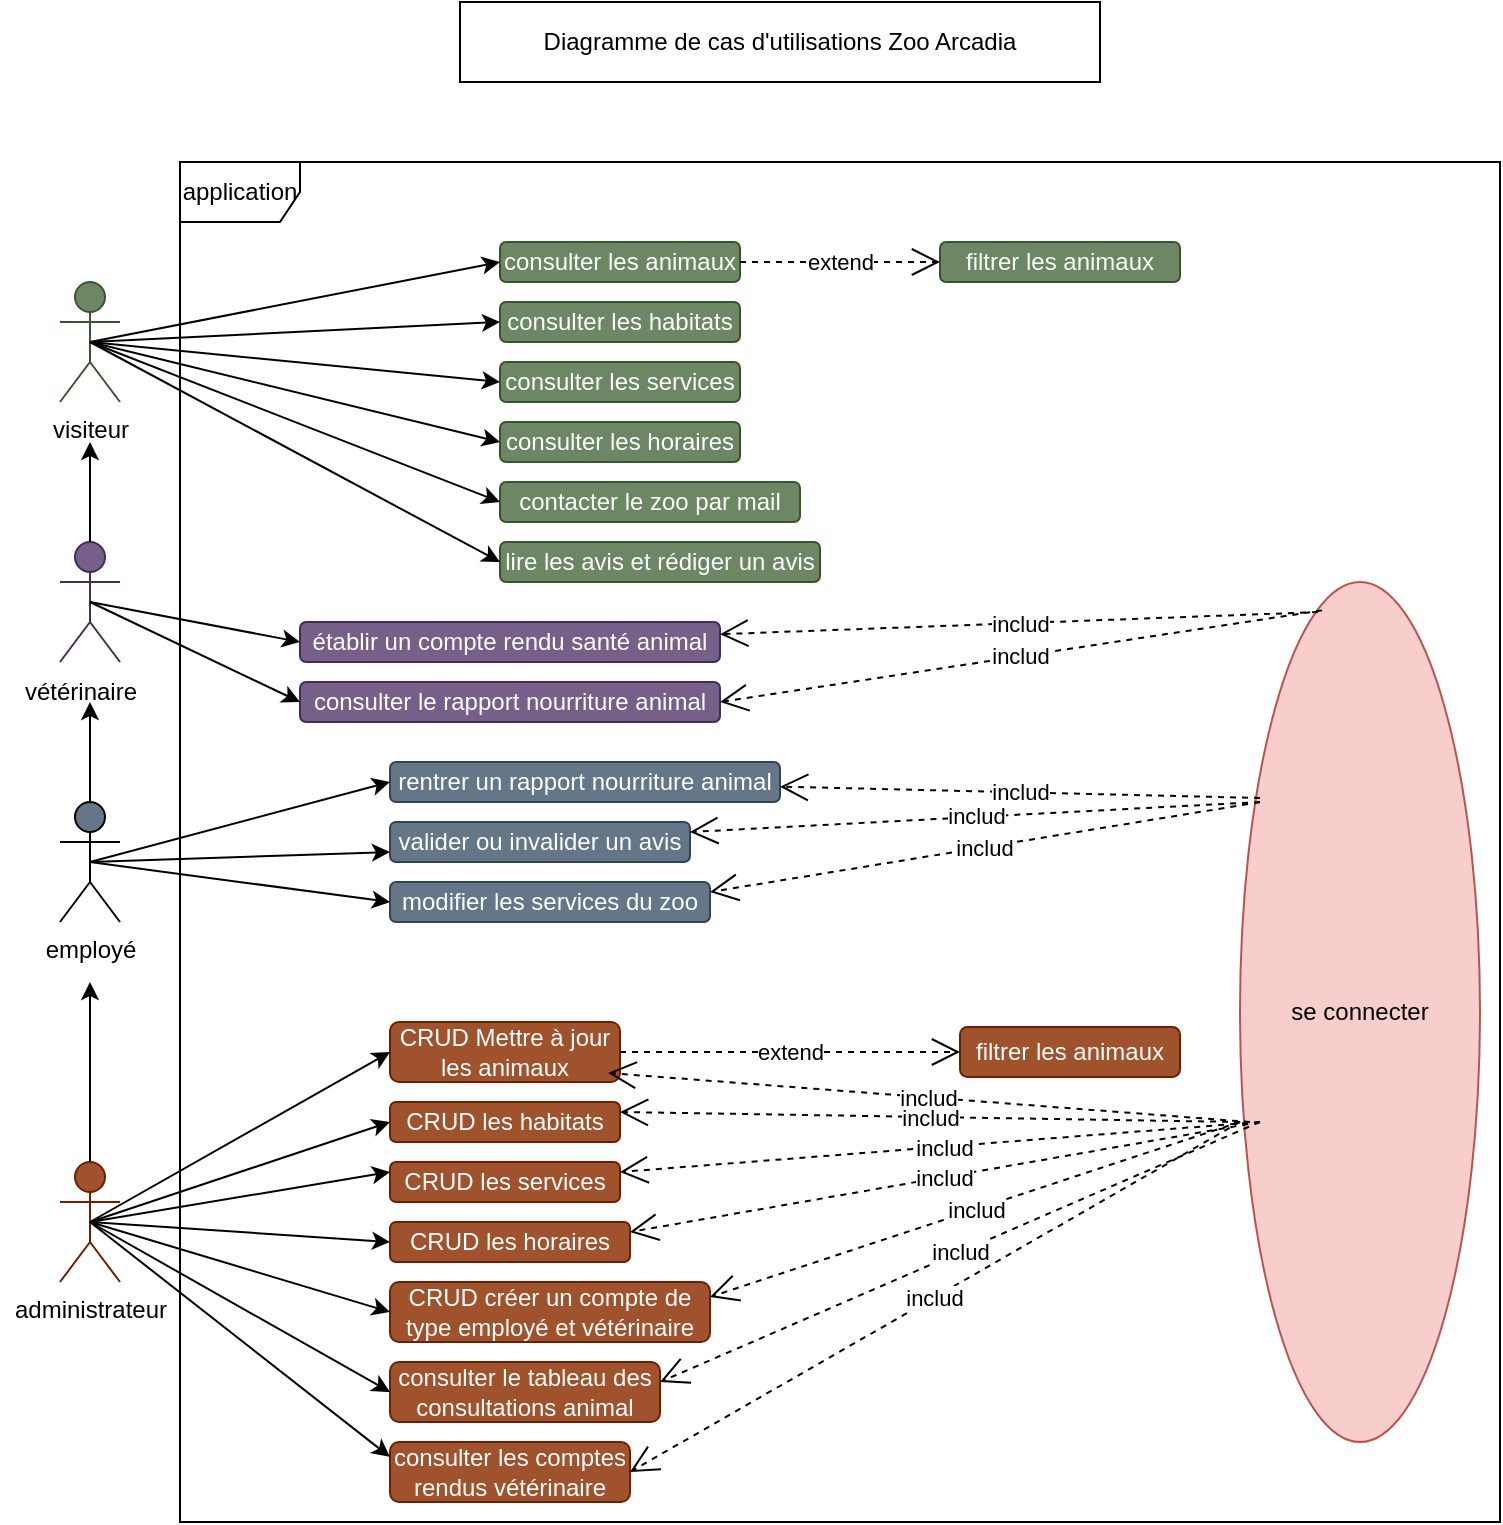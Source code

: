 <mxfile version="24.8.3">
  <diagram name="Page-1" id="GWUrmtqu_i6PK0sugmxd">
    <mxGraphModel dx="880" dy="460" grid="1" gridSize="10" guides="1" tooltips="1" connect="1" arrows="1" fold="1" page="1" pageScale="1" pageWidth="827" pageHeight="1169" math="0" shadow="0">
      <root>
        <mxCell id="0" />
        <mxCell id="1" parent="0" />
        <mxCell id="8yztRhxNbyGp6tY24NXK-126" value="Diagramme de cas d&#39;utilisations Zoo Arcadia" style="rounded=0;whiteSpace=wrap;html=1;" vertex="1" parent="1">
          <mxGeometry x="240" y="110" width="320" height="40" as="geometry" />
        </mxCell>
        <mxCell id="8yztRhxNbyGp6tY24NXK-127" value="&lt;font color=&quot;#000000&quot;&gt;visiteur&lt;/font&gt;" style="shape=umlActor;verticalLabelPosition=bottom;verticalAlign=top;html=1;outlineConnect=0;fillColor=#6d8764;fontColor=#ffffff;strokeColor=#3A5431;" vertex="1" parent="1">
          <mxGeometry x="40" y="250" width="30" height="60" as="geometry" />
        </mxCell>
        <mxCell id="8yztRhxNbyGp6tY24NXK-128" value="vétérinait" style="shape=umlActor;verticalLabelPosition=bottom;verticalAlign=top;html=1;outlineConnect=0;fillColor=#76608a;fontColor=#ffffff;strokeColor=#432D57;" vertex="1" parent="1">
          <mxGeometry x="40" y="380" width="30" height="60" as="geometry" />
        </mxCell>
        <mxCell id="8yztRhxNbyGp6tY24NXK-129" value="&lt;font color=&quot;#000000&quot;&gt;employé&lt;/font&gt;&lt;div&gt;&lt;font color=&quot;#000000&quot;&gt;&lt;br&gt;&lt;/font&gt;&lt;/div&gt;" style="shape=umlActor;verticalLabelPosition=bottom;verticalAlign=top;html=1;outlineConnect=0;fillColor=#647687;fontColor=#ffffff;strokeColor=#000000;" vertex="1" parent="1">
          <mxGeometry x="40" y="510" width="30" height="60" as="geometry" />
        </mxCell>
        <mxCell id="8yztRhxNbyGp6tY24NXK-130" value="&lt;font color=&quot;#000000&quot;&gt;administrateur&lt;/font&gt;" style="shape=umlActor;verticalLabelPosition=bottom;verticalAlign=top;html=1;outlineConnect=0;fillColor=#a0522d;strokeColor=#6D1F00;fontColor=#ffffff;" vertex="1" parent="1">
          <mxGeometry x="40" y="690" width="30" height="60" as="geometry" />
        </mxCell>
        <mxCell id="8yztRhxNbyGp6tY24NXK-131" value="filtrer les animaux" style="rounded=1;whiteSpace=wrap;html=1;fillColor=#6d8764;strokeColor=#3A5431;fontColor=#ffffff;" vertex="1" parent="1">
          <mxGeometry x="480" y="230" width="120" height="20" as="geometry" />
        </mxCell>
        <mxCell id="8yztRhxNbyGp6tY24NXK-132" value="consulter les animaux" style="rounded=1;whiteSpace=wrap;html=1;fillColor=#6d8764;strokeColor=#3A5431;fontColor=#ffffff;" vertex="1" parent="1">
          <mxGeometry x="260" y="230" width="120" height="20" as="geometry" />
        </mxCell>
        <mxCell id="8yztRhxNbyGp6tY24NXK-133" value="consulter les habitats" style="rounded=1;whiteSpace=wrap;html=1;fillColor=#6d8764;strokeColor=#3A5431;fontColor=#ffffff;" vertex="1" parent="1">
          <mxGeometry x="260" y="260" width="120" height="20" as="geometry" />
        </mxCell>
        <mxCell id="8yztRhxNbyGp6tY24NXK-134" value="consulter les services" style="rounded=1;whiteSpace=wrap;html=1;fillColor=#6d8764;strokeColor=#3A5431;fontColor=#ffffff;" vertex="1" parent="1">
          <mxGeometry x="260" y="290" width="120" height="20" as="geometry" />
        </mxCell>
        <mxCell id="8yztRhxNbyGp6tY24NXK-135" value="lire les avis et rédiger un avis" style="rounded=1;whiteSpace=wrap;html=1;fillColor=#6d8764;strokeColor=#3A5431;fontColor=#ffffff;" vertex="1" parent="1">
          <mxGeometry x="260" y="380" width="160" height="20" as="geometry" />
        </mxCell>
        <mxCell id="8yztRhxNbyGp6tY24NXK-136" value="contacter le zoo par mail" style="rounded=1;whiteSpace=wrap;html=1;fillColor=#6d8764;strokeColor=#3A5431;fontColor=#ffffff;" vertex="1" parent="1">
          <mxGeometry x="260" y="350" width="150" height="20" as="geometry" />
        </mxCell>
        <mxCell id="8yztRhxNbyGp6tY24NXK-137" value="consulter les horaires" style="rounded=1;whiteSpace=wrap;html=1;fillColor=#6d8764;strokeColor=#3A5431;fontColor=#ffffff;" vertex="1" parent="1">
          <mxGeometry x="260" y="320" width="120" height="20" as="geometry" />
        </mxCell>
        <mxCell id="8yztRhxNbyGp6tY24NXK-138" value="" style="endArrow=classic;html=1;rounded=0;entryX=0;entryY=0.5;entryDx=0;entryDy=0;exitX=0.5;exitY=0.5;exitDx=0;exitDy=0;exitPerimeter=0;" edge="1" parent="1" source="8yztRhxNbyGp6tY24NXK-127" target="8yztRhxNbyGp6tY24NXK-133">
          <mxGeometry width="50" height="50" relative="1" as="geometry">
            <mxPoint x="430" y="460" as="sourcePoint" />
            <mxPoint x="480" y="410" as="targetPoint" />
          </mxGeometry>
        </mxCell>
        <mxCell id="8yztRhxNbyGp6tY24NXK-139" value="" style="endArrow=classic;html=1;rounded=0;entryX=0;entryY=0.5;entryDx=0;entryDy=0;exitX=0.5;exitY=0.5;exitDx=0;exitDy=0;exitPerimeter=0;" edge="1" parent="1" source="8yztRhxNbyGp6tY24NXK-127" target="8yztRhxNbyGp6tY24NXK-132">
          <mxGeometry width="50" height="50" relative="1" as="geometry">
            <mxPoint x="430" y="460" as="sourcePoint" />
            <mxPoint x="480" y="410" as="targetPoint" />
          </mxGeometry>
        </mxCell>
        <mxCell id="8yztRhxNbyGp6tY24NXK-140" value="" style="endArrow=classic;html=1;rounded=0;exitX=0.5;exitY=0.5;exitDx=0;exitDy=0;exitPerimeter=0;entryX=0;entryY=0.5;entryDx=0;entryDy=0;" edge="1" parent="1" source="8yztRhxNbyGp6tY24NXK-127" target="8yztRhxNbyGp6tY24NXK-134">
          <mxGeometry width="50" height="50" relative="1" as="geometry">
            <mxPoint x="430" y="460" as="sourcePoint" />
            <mxPoint x="480" y="410" as="targetPoint" />
          </mxGeometry>
        </mxCell>
        <mxCell id="8yztRhxNbyGp6tY24NXK-141" value="" style="endArrow=classic;html=1;rounded=0;entryX=0;entryY=0.5;entryDx=0;entryDy=0;exitX=0.5;exitY=0.5;exitDx=0;exitDy=0;exitPerimeter=0;" edge="1" parent="1" source="8yztRhxNbyGp6tY24NXK-127" target="8yztRhxNbyGp6tY24NXK-137">
          <mxGeometry width="50" height="50" relative="1" as="geometry">
            <mxPoint x="100" y="270" as="sourcePoint" />
            <mxPoint x="270" y="350" as="targetPoint" />
          </mxGeometry>
        </mxCell>
        <mxCell id="8yztRhxNbyGp6tY24NXK-142" value="" style="endArrow=classic;html=1;rounded=0;exitX=0.5;exitY=0.5;exitDx=0;exitDy=0;exitPerimeter=0;" edge="1" parent="1" source="8yztRhxNbyGp6tY24NXK-127">
          <mxGeometry width="50" height="50" relative="1" as="geometry">
            <mxPoint x="350" y="460" as="sourcePoint" />
            <mxPoint x="260" y="360" as="targetPoint" />
          </mxGeometry>
        </mxCell>
        <mxCell id="8yztRhxNbyGp6tY24NXK-143" value="" style="endArrow=classic;html=1;rounded=0;exitX=0.5;exitY=0.5;exitDx=0;exitDy=0;exitPerimeter=0;entryX=0;entryY=0.5;entryDx=0;entryDy=0;" edge="1" parent="1" source="8yztRhxNbyGp6tY24NXK-127" target="8yztRhxNbyGp6tY24NXK-135">
          <mxGeometry width="50" height="50" relative="1" as="geometry">
            <mxPoint x="350" y="460" as="sourcePoint" />
            <mxPoint x="400" y="410" as="targetPoint" />
          </mxGeometry>
        </mxCell>
        <mxCell id="8yztRhxNbyGp6tY24NXK-144" value="se connecter" style="ellipse;whiteSpace=wrap;html=1;fillColor=#f8cecc;strokeColor=#b85450;" vertex="1" parent="1">
          <mxGeometry x="630" y="400" width="120" height="430" as="geometry" />
        </mxCell>
        <mxCell id="8yztRhxNbyGp6tY24NXK-145" value="établir un compte rendu santé animal" style="rounded=1;whiteSpace=wrap;html=1;fillColor=#76608a;strokeColor=#432D57;fontColor=#ffffff;" vertex="1" parent="1">
          <mxGeometry x="160" y="420" width="210" height="20" as="geometry" />
        </mxCell>
        <mxCell id="8yztRhxNbyGp6tY24NXK-146" value="" style="endArrow=classic;html=1;rounded=0;exitX=0.5;exitY=0.5;exitDx=0;exitDy=0;exitPerimeter=0;" edge="1" parent="1" source="8yztRhxNbyGp6tY24NXK-128">
          <mxGeometry width="50" height="50" relative="1" as="geometry">
            <mxPoint x="350" y="460" as="sourcePoint" />
            <mxPoint x="160" y="430" as="targetPoint" />
          </mxGeometry>
        </mxCell>
        <mxCell id="8yztRhxNbyGp6tY24NXK-147" value="rentrer un rapport nourriture animal" style="rounded=1;whiteSpace=wrap;html=1;fillColor=#647687;strokeColor=#314354;fontColor=#ffffff;" vertex="1" parent="1">
          <mxGeometry x="205" y="490" width="195" height="20" as="geometry" />
        </mxCell>
        <mxCell id="8yztRhxNbyGp6tY24NXK-148" value="valider ou invalider un avis" style="rounded=1;whiteSpace=wrap;html=1;fillColor=#647687;strokeColor=#314354;fontColor=#ffffff;" vertex="1" parent="1">
          <mxGeometry x="205" y="520" width="150" height="20" as="geometry" />
        </mxCell>
        <mxCell id="8yztRhxNbyGp6tY24NXK-149" value="modifier les services du zoo" style="rounded=1;whiteSpace=wrap;html=1;fillColor=#647687;strokeColor=#314354;fontColor=#ffffff;" vertex="1" parent="1">
          <mxGeometry x="205" y="550" width="160" height="20" as="geometry" />
        </mxCell>
        <mxCell id="8yztRhxNbyGp6tY24NXK-150" value="" style="endArrow=classic;html=1;rounded=0;exitX=0.5;exitY=0.5;exitDx=0;exitDy=0;exitPerimeter=0;entryX=0;entryY=0.5;entryDx=0;entryDy=0;" edge="1" parent="1" source="8yztRhxNbyGp6tY24NXK-129" target="8yztRhxNbyGp6tY24NXK-149">
          <mxGeometry width="50" height="50" relative="1" as="geometry">
            <mxPoint x="350" y="560" as="sourcePoint" />
            <mxPoint x="400" y="510" as="targetPoint" />
          </mxGeometry>
        </mxCell>
        <mxCell id="8yztRhxNbyGp6tY24NXK-151" value="" style="endArrow=classic;html=1;rounded=0;exitX=0.5;exitY=0.5;exitDx=0;exitDy=0;exitPerimeter=0;entryX=0;entryY=0.75;entryDx=0;entryDy=0;" edge="1" parent="1" source="8yztRhxNbyGp6tY24NXK-129" target="8yztRhxNbyGp6tY24NXK-148">
          <mxGeometry width="50" height="50" relative="1" as="geometry">
            <mxPoint x="350" y="560" as="sourcePoint" />
            <mxPoint x="400" y="510" as="targetPoint" />
          </mxGeometry>
        </mxCell>
        <mxCell id="8yztRhxNbyGp6tY24NXK-152" value="" style="endArrow=classic;html=1;rounded=0;exitX=0.5;exitY=0.5;exitDx=0;exitDy=0;exitPerimeter=0;entryX=0;entryY=0.5;entryDx=0;entryDy=0;" edge="1" parent="1" source="8yztRhxNbyGp6tY24NXK-129" target="8yztRhxNbyGp6tY24NXK-147">
          <mxGeometry width="50" height="50" relative="1" as="geometry">
            <mxPoint x="350" y="560" as="sourcePoint" />
            <mxPoint x="400" y="510" as="targetPoint" />
          </mxGeometry>
        </mxCell>
        <mxCell id="8yztRhxNbyGp6tY24NXK-153" value="includ" style="endArrow=open;endSize=12;dashed=1;html=1;rounded=0;" edge="1" parent="1" target="8yztRhxNbyGp6tY24NXK-147">
          <mxGeometry width="160" relative="1" as="geometry">
            <mxPoint x="640" y="508" as="sourcePoint" />
            <mxPoint x="630" y="570" as="targetPoint" />
          </mxGeometry>
        </mxCell>
        <mxCell id="8yztRhxNbyGp6tY24NXK-154" value="includ" style="endArrow=open;endSize=12;dashed=1;html=1;rounded=0;exitX=0.083;exitY=0.256;exitDx=0;exitDy=0;exitPerimeter=0;entryX=1;entryY=0.25;entryDx=0;entryDy=0;" edge="1" parent="1" source="8yztRhxNbyGp6tY24NXK-144" target="8yztRhxNbyGp6tY24NXK-149">
          <mxGeometry width="160" relative="1" as="geometry">
            <mxPoint x="290" y="440" as="sourcePoint" />
            <mxPoint x="633" y="570" as="targetPoint" />
          </mxGeometry>
        </mxCell>
        <mxCell id="8yztRhxNbyGp6tY24NXK-155" value="includ" style="endArrow=open;endSize=12;dashed=1;html=1;rounded=0;entryX=1;entryY=0.25;entryDx=0;entryDy=0;" edge="1" parent="1" target="8yztRhxNbyGp6tY24NXK-148">
          <mxGeometry width="160" relative="1" as="geometry">
            <mxPoint x="640" y="510" as="sourcePoint" />
            <mxPoint x="630" y="570" as="targetPoint" />
          </mxGeometry>
        </mxCell>
        <mxCell id="8yztRhxNbyGp6tY24NXK-156" value="application" style="shape=umlFrame;whiteSpace=wrap;html=1;pointerEvents=0;" vertex="1" parent="1">
          <mxGeometry x="100" y="190" width="660" height="680" as="geometry" />
        </mxCell>
        <mxCell id="8yztRhxNbyGp6tY24NXK-157" value="includ" style="endArrow=open;endSize=12;dashed=1;html=1;rounded=0;exitX=0.325;exitY=0.035;exitDx=0;exitDy=0;exitPerimeter=0;" edge="1" parent="1" source="8yztRhxNbyGp6tY24NXK-144" target="8yztRhxNbyGp6tY24NXK-145">
          <mxGeometry width="160" relative="1" as="geometry">
            <mxPoint x="370" y="439" as="sourcePoint" />
            <mxPoint x="650" y="443" as="targetPoint" />
          </mxGeometry>
        </mxCell>
        <mxCell id="8yztRhxNbyGp6tY24NXK-158" value="CRUD les horaires" style="rounded=1;whiteSpace=wrap;html=1;fillColor=#a0522d;strokeColor=#6D1F00;fontColor=#ffffff;" vertex="1" parent="1">
          <mxGeometry x="205" y="720" width="120" height="20" as="geometry" />
        </mxCell>
        <mxCell id="8yztRhxNbyGp6tY24NXK-159" value="CRUD les services" style="rounded=1;whiteSpace=wrap;html=1;fillColor=#a0522d;strokeColor=#6D1F00;fontColor=#ffffff;" vertex="1" parent="1">
          <mxGeometry x="205" y="690" width="115" height="20" as="geometry" />
        </mxCell>
        <mxCell id="8yztRhxNbyGp6tY24NXK-160" value="CRUD Mettre à jour les animaux" style="rounded=1;whiteSpace=wrap;html=1;fillColor=#a0522d;strokeColor=#6D1F00;fontColor=#ffffff;" vertex="1" parent="1">
          <mxGeometry x="205" y="620" width="115" height="30" as="geometry" />
        </mxCell>
        <mxCell id="8yztRhxNbyGp6tY24NXK-161" value="CRUD les habitats" style="rounded=1;whiteSpace=wrap;html=1;fillColor=#a0522d;strokeColor=#6D1F00;fontColor=#ffffff;" vertex="1" parent="1">
          <mxGeometry x="205" y="660" width="115" height="20" as="geometry" />
        </mxCell>
        <mxCell id="8yztRhxNbyGp6tY24NXK-162" value="CRUD créer un compte de type employé et vétérinaire" style="rounded=1;whiteSpace=wrap;html=1;fillColor=#a0522d;strokeColor=#6D1F00;fontColor=#ffffff;" vertex="1" parent="1">
          <mxGeometry x="205" y="750" width="160" height="30" as="geometry" />
        </mxCell>
        <mxCell id="8yztRhxNbyGp6tY24NXK-163" value="consulter le tableau des consultations animal" style="rounded=1;whiteSpace=wrap;html=1;fillColor=#a0522d;strokeColor=#6D1F00;fontColor=#ffffff;" vertex="1" parent="1">
          <mxGeometry x="205" y="790" width="135" height="30" as="geometry" />
        </mxCell>
        <mxCell id="8yztRhxNbyGp6tY24NXK-164" value="filtrer les animaux" style="rounded=1;whiteSpace=wrap;html=1;fillColor=#a0522d;strokeColor=#6D1F00;fontColor=#ffffff;" vertex="1" parent="1">
          <mxGeometry x="490" y="622.5" width="110" height="25" as="geometry" />
        </mxCell>
        <mxCell id="8yztRhxNbyGp6tY24NXK-165" value="" style="endArrow=classic;html=1;rounded=0;exitX=0.5;exitY=0.5;exitDx=0;exitDy=0;exitPerimeter=0;entryX=0;entryY=0.5;entryDx=0;entryDy=0;" edge="1" parent="1" source="8yztRhxNbyGp6tY24NXK-130" target="8yztRhxNbyGp6tY24NXK-163">
          <mxGeometry width="50" height="50" relative="1" as="geometry">
            <mxPoint x="420" y="800" as="sourcePoint" />
            <mxPoint x="470" y="750" as="targetPoint" />
          </mxGeometry>
        </mxCell>
        <mxCell id="8yztRhxNbyGp6tY24NXK-166" value="" style="endArrow=classic;html=1;rounded=0;exitX=0.5;exitY=0.5;exitDx=0;exitDy=0;exitPerimeter=0;entryX=0;entryY=0.5;entryDx=0;entryDy=0;" edge="1" parent="1" source="8yztRhxNbyGp6tY24NXK-130" target="8yztRhxNbyGp6tY24NXK-162">
          <mxGeometry width="50" height="50" relative="1" as="geometry">
            <mxPoint x="420" y="800" as="sourcePoint" />
            <mxPoint x="470" y="750" as="targetPoint" />
          </mxGeometry>
        </mxCell>
        <mxCell id="8yztRhxNbyGp6tY24NXK-167" value="" style="endArrow=classic;html=1;rounded=0;entryX=0;entryY=0.5;entryDx=0;entryDy=0;exitX=0.5;exitY=0.5;exitDx=0;exitDy=0;exitPerimeter=0;" edge="1" parent="1" source="8yztRhxNbyGp6tY24NXK-130" target="8yztRhxNbyGp6tY24NXK-158">
          <mxGeometry width="50" height="50" relative="1" as="geometry">
            <mxPoint x="420" y="800" as="sourcePoint" />
            <mxPoint x="220" y="740" as="targetPoint" />
          </mxGeometry>
        </mxCell>
        <mxCell id="8yztRhxNbyGp6tY24NXK-168" value="" style="endArrow=classic;html=1;rounded=0;exitX=0.5;exitY=0.5;exitDx=0;exitDy=0;exitPerimeter=0;entryX=0;entryY=0.25;entryDx=0;entryDy=0;" edge="1" parent="1" source="8yztRhxNbyGp6tY24NXK-130" target="8yztRhxNbyGp6tY24NXK-159">
          <mxGeometry width="50" height="50" relative="1" as="geometry">
            <mxPoint x="420" y="800" as="sourcePoint" />
            <mxPoint x="470" y="750" as="targetPoint" />
          </mxGeometry>
        </mxCell>
        <mxCell id="8yztRhxNbyGp6tY24NXK-169" value="" style="endArrow=classic;html=1;rounded=0;exitX=0.5;exitY=0.5;exitDx=0;exitDy=0;exitPerimeter=0;entryX=0;entryY=0.5;entryDx=0;entryDy=0;" edge="1" parent="1" source="8yztRhxNbyGp6tY24NXK-130" target="8yztRhxNbyGp6tY24NXK-160">
          <mxGeometry width="50" height="50" relative="1" as="geometry">
            <mxPoint x="420" y="800" as="sourcePoint" />
            <mxPoint x="470" y="750" as="targetPoint" />
          </mxGeometry>
        </mxCell>
        <mxCell id="8yztRhxNbyGp6tY24NXK-170" value="" style="endArrow=classic;html=1;rounded=0;exitX=0.5;exitY=0.5;exitDx=0;exitDy=0;exitPerimeter=0;entryX=0;entryY=0.5;entryDx=0;entryDy=0;" edge="1" parent="1" source="8yztRhxNbyGp6tY24NXK-130" target="8yztRhxNbyGp6tY24NXK-161">
          <mxGeometry width="50" height="50" relative="1" as="geometry">
            <mxPoint x="420" y="800" as="sourcePoint" />
            <mxPoint x="470" y="750" as="targetPoint" />
          </mxGeometry>
        </mxCell>
        <mxCell id="8yztRhxNbyGp6tY24NXK-171" value="includ" style="endArrow=open;endSize=12;dashed=1;html=1;rounded=0;entryX=0.948;entryY=0.85;entryDx=0;entryDy=0;entryPerimeter=0;" edge="1" parent="1" target="8yztRhxNbyGp6tY24NXK-160">
          <mxGeometry width="160" relative="1" as="geometry">
            <mxPoint x="635" y="670" as="sourcePoint" />
            <mxPoint x="640" y="690" as="targetPoint" />
          </mxGeometry>
        </mxCell>
        <mxCell id="8yztRhxNbyGp6tY24NXK-172" value="includ" style="endArrow=open;endSize=12;dashed=1;html=1;rounded=0;entryX=1;entryY=0.25;entryDx=0;entryDy=0;" edge="1" parent="1" target="8yztRhxNbyGp6tY24NXK-159">
          <mxGeometry x="-0.013" y="1" width="160" relative="1" as="geometry">
            <mxPoint x="640" y="670" as="sourcePoint" />
            <mxPoint x="640" y="700" as="targetPoint" />
            <mxPoint as="offset" />
          </mxGeometry>
        </mxCell>
        <mxCell id="8yztRhxNbyGp6tY24NXK-173" value="includ" style="endArrow=open;endSize=12;dashed=1;html=1;rounded=0;entryX=1;entryY=0.25;entryDx=0;entryDy=0;" edge="1" parent="1" target="8yztRhxNbyGp6tY24NXK-161">
          <mxGeometry width="160" relative="1" as="geometry">
            <mxPoint x="630" y="670" as="sourcePoint" />
            <mxPoint x="650" y="700" as="targetPoint" />
          </mxGeometry>
        </mxCell>
        <mxCell id="8yztRhxNbyGp6tY24NXK-174" value="" style="endArrow=classic;html=1;rounded=0;exitX=0.5;exitY=0;exitDx=0;exitDy=0;exitPerimeter=0;" edge="1" parent="1" source="8yztRhxNbyGp6tY24NXK-129">
          <mxGeometry width="50" height="50" relative="1" as="geometry">
            <mxPoint x="370" y="590" as="sourcePoint" />
            <mxPoint x="55" y="460" as="targetPoint" />
          </mxGeometry>
        </mxCell>
        <mxCell id="8yztRhxNbyGp6tY24NXK-175" value="" style="endArrow=classic;html=1;rounded=0;exitX=0.5;exitY=0;exitDx=0;exitDy=0;exitPerimeter=0;" edge="1" parent="1" source="8yztRhxNbyGp6tY24NXK-130">
          <mxGeometry width="50" height="50" relative="1" as="geometry">
            <mxPoint x="60" y="680" as="sourcePoint" />
            <mxPoint x="55" y="600" as="targetPoint" />
          </mxGeometry>
        </mxCell>
        <mxCell id="8yztRhxNbyGp6tY24NXK-176" style="edgeStyle=orthogonalEdgeStyle;rounded=0;orthogonalLoop=1;jettySize=auto;html=1;exitX=0.5;exitY=1;exitDx=0;exitDy=0;" edge="1" parent="1" source="8yztRhxNbyGp6tY24NXK-132" target="8yztRhxNbyGp6tY24NXK-132">
          <mxGeometry relative="1" as="geometry" />
        </mxCell>
        <mxCell id="8yztRhxNbyGp6tY24NXK-177" value="includ" style="endArrow=open;endSize=12;dashed=1;html=1;rounded=0;entryX=1;entryY=0.25;entryDx=0;entryDy=0;" edge="1" parent="1" target="8yztRhxNbyGp6tY24NXK-158">
          <mxGeometry width="160" relative="1" as="geometry">
            <mxPoint x="640" y="670" as="sourcePoint" />
            <mxPoint x="650" y="700" as="targetPoint" />
          </mxGeometry>
        </mxCell>
        <mxCell id="8yztRhxNbyGp6tY24NXK-178" value="includ" style="endArrow=open;endSize=12;dashed=1;html=1;rounded=0;" edge="1" parent="1">
          <mxGeometry width="160" relative="1" as="geometry">
            <mxPoint x="640" y="670" as="sourcePoint" />
            <mxPoint x="340" y="800" as="targetPoint" />
          </mxGeometry>
        </mxCell>
        <mxCell id="8yztRhxNbyGp6tY24NXK-179" value="includ" style="endArrow=open;endSize=12;dashed=1;html=1;rounded=0;entryX=1;entryY=0.25;entryDx=0;entryDy=0;" edge="1" parent="1" target="8yztRhxNbyGp6tY24NXK-162">
          <mxGeometry width="160" relative="1" as="geometry">
            <mxPoint x="630" y="670" as="sourcePoint" />
            <mxPoint x="640" y="700" as="targetPoint" />
          </mxGeometry>
        </mxCell>
        <mxCell id="8yztRhxNbyGp6tY24NXK-180" value="consulter les comptes rendus vétérinaire" style="rounded=1;whiteSpace=wrap;html=1;fillColor=#a0522d;fontColor=#ffffff;strokeColor=#6D1F00;" vertex="1" parent="1">
          <mxGeometry x="205" y="830" width="120" height="30" as="geometry" />
        </mxCell>
        <mxCell id="8yztRhxNbyGp6tY24NXK-181" value="" style="endArrow=classic;html=1;rounded=0;exitX=0.5;exitY=0.5;exitDx=0;exitDy=0;exitPerimeter=0;entryX=0;entryY=0.25;entryDx=0;entryDy=0;fillColor=#a0522d;strokeColor=#000000;" edge="1" parent="1" source="8yztRhxNbyGp6tY24NXK-130" target="8yztRhxNbyGp6tY24NXK-180">
          <mxGeometry width="50" height="50" relative="1" as="geometry">
            <mxPoint x="360" y="690" as="sourcePoint" />
            <mxPoint x="410" y="640" as="targetPoint" />
          </mxGeometry>
        </mxCell>
        <mxCell id="8yztRhxNbyGp6tY24NXK-182" value="consulter le rapport nourriture animal" style="rounded=1;whiteSpace=wrap;html=1;fillColor=#76608a;fontColor=#ffffff;strokeColor=#432D57;" vertex="1" parent="1">
          <mxGeometry x="160" y="450" width="210" height="20" as="geometry" />
        </mxCell>
        <mxCell id="8yztRhxNbyGp6tY24NXK-183" value="" style="endArrow=classic;html=1;rounded=0;exitX=0.5;exitY=0.5;exitDx=0;exitDy=0;exitPerimeter=0;entryX=0;entryY=0.5;entryDx=0;entryDy=0;" edge="1" parent="1" source="8yztRhxNbyGp6tY24NXK-128" target="8yztRhxNbyGp6tY24NXK-182">
          <mxGeometry width="50" height="50" relative="1" as="geometry">
            <mxPoint x="360" y="590" as="sourcePoint" />
            <mxPoint x="410" y="540" as="targetPoint" />
          </mxGeometry>
        </mxCell>
        <mxCell id="8yztRhxNbyGp6tY24NXK-184" value="includ" style="endArrow=open;endSize=12;dashed=1;html=1;rounded=0;exitX=0.342;exitY=0.033;exitDx=0;exitDy=0;exitPerimeter=0;entryX=1;entryY=0.5;entryDx=0;entryDy=0;" edge="1" parent="1" source="8yztRhxNbyGp6tY24NXK-144" target="8yztRhxNbyGp6tY24NXK-182">
          <mxGeometry width="160" relative="1" as="geometry">
            <mxPoint x="360" y="530" as="sourcePoint" />
            <mxPoint x="520" y="530" as="targetPoint" />
          </mxGeometry>
        </mxCell>
        <mxCell id="8yztRhxNbyGp6tY24NXK-185" value="includ" style="endArrow=open;endSize=12;dashed=1;html=1;rounded=0;entryX=1;entryY=0.5;entryDx=0;entryDy=0;entryPerimeter=0;" edge="1" parent="1" target="8yztRhxNbyGp6tY24NXK-180">
          <mxGeometry width="160" relative="1" as="geometry">
            <mxPoint x="630" y="670" as="sourcePoint" />
            <mxPoint x="520" y="730" as="targetPoint" />
          </mxGeometry>
        </mxCell>
        <mxCell id="8yztRhxNbyGp6tY24NXK-186" value="" style="endArrow=classic;html=1;rounded=0;exitX=0.5;exitY=0;exitDx=0;exitDy=0;exitPerimeter=0;" edge="1" parent="1" source="8yztRhxNbyGp6tY24NXK-128">
          <mxGeometry width="50" height="50" relative="1" as="geometry">
            <mxPoint x="420" y="360" as="sourcePoint" />
            <mxPoint x="55" y="330" as="targetPoint" />
          </mxGeometry>
        </mxCell>
        <mxCell id="8yztRhxNbyGp6tY24NXK-187" value="vétérinaire" style="text;html=1;align=center;verticalAlign=middle;resizable=0;points=[];autosize=1;strokeColor=none;fillColor=none;" vertex="1" parent="1">
          <mxGeometry x="10" y="440" width="80" height="30" as="geometry" />
        </mxCell>
        <mxCell id="8yztRhxNbyGp6tY24NXK-188" value="extend" style="endArrow=open;endSize=12;dashed=1;html=1;rounded=0;" edge="1" parent="1">
          <mxGeometry width="160" relative="1" as="geometry">
            <mxPoint x="380" y="240" as="sourcePoint" />
            <mxPoint x="480" y="240" as="targetPoint" />
          </mxGeometry>
        </mxCell>
        <mxCell id="8yztRhxNbyGp6tY24NXK-189" value="extend" style="endArrow=open;endSize=12;dashed=1;html=1;rounded=0;exitX=1;exitY=0.5;exitDx=0;exitDy=0;entryX=0;entryY=0.5;entryDx=0;entryDy=0;" edge="1" parent="1" source="8yztRhxNbyGp6tY24NXK-160" target="8yztRhxNbyGp6tY24NXK-164">
          <mxGeometry width="160" relative="1" as="geometry">
            <mxPoint x="360" y="730" as="sourcePoint" />
            <mxPoint x="520" y="730" as="targetPoint" />
          </mxGeometry>
        </mxCell>
      </root>
    </mxGraphModel>
  </diagram>
</mxfile>
